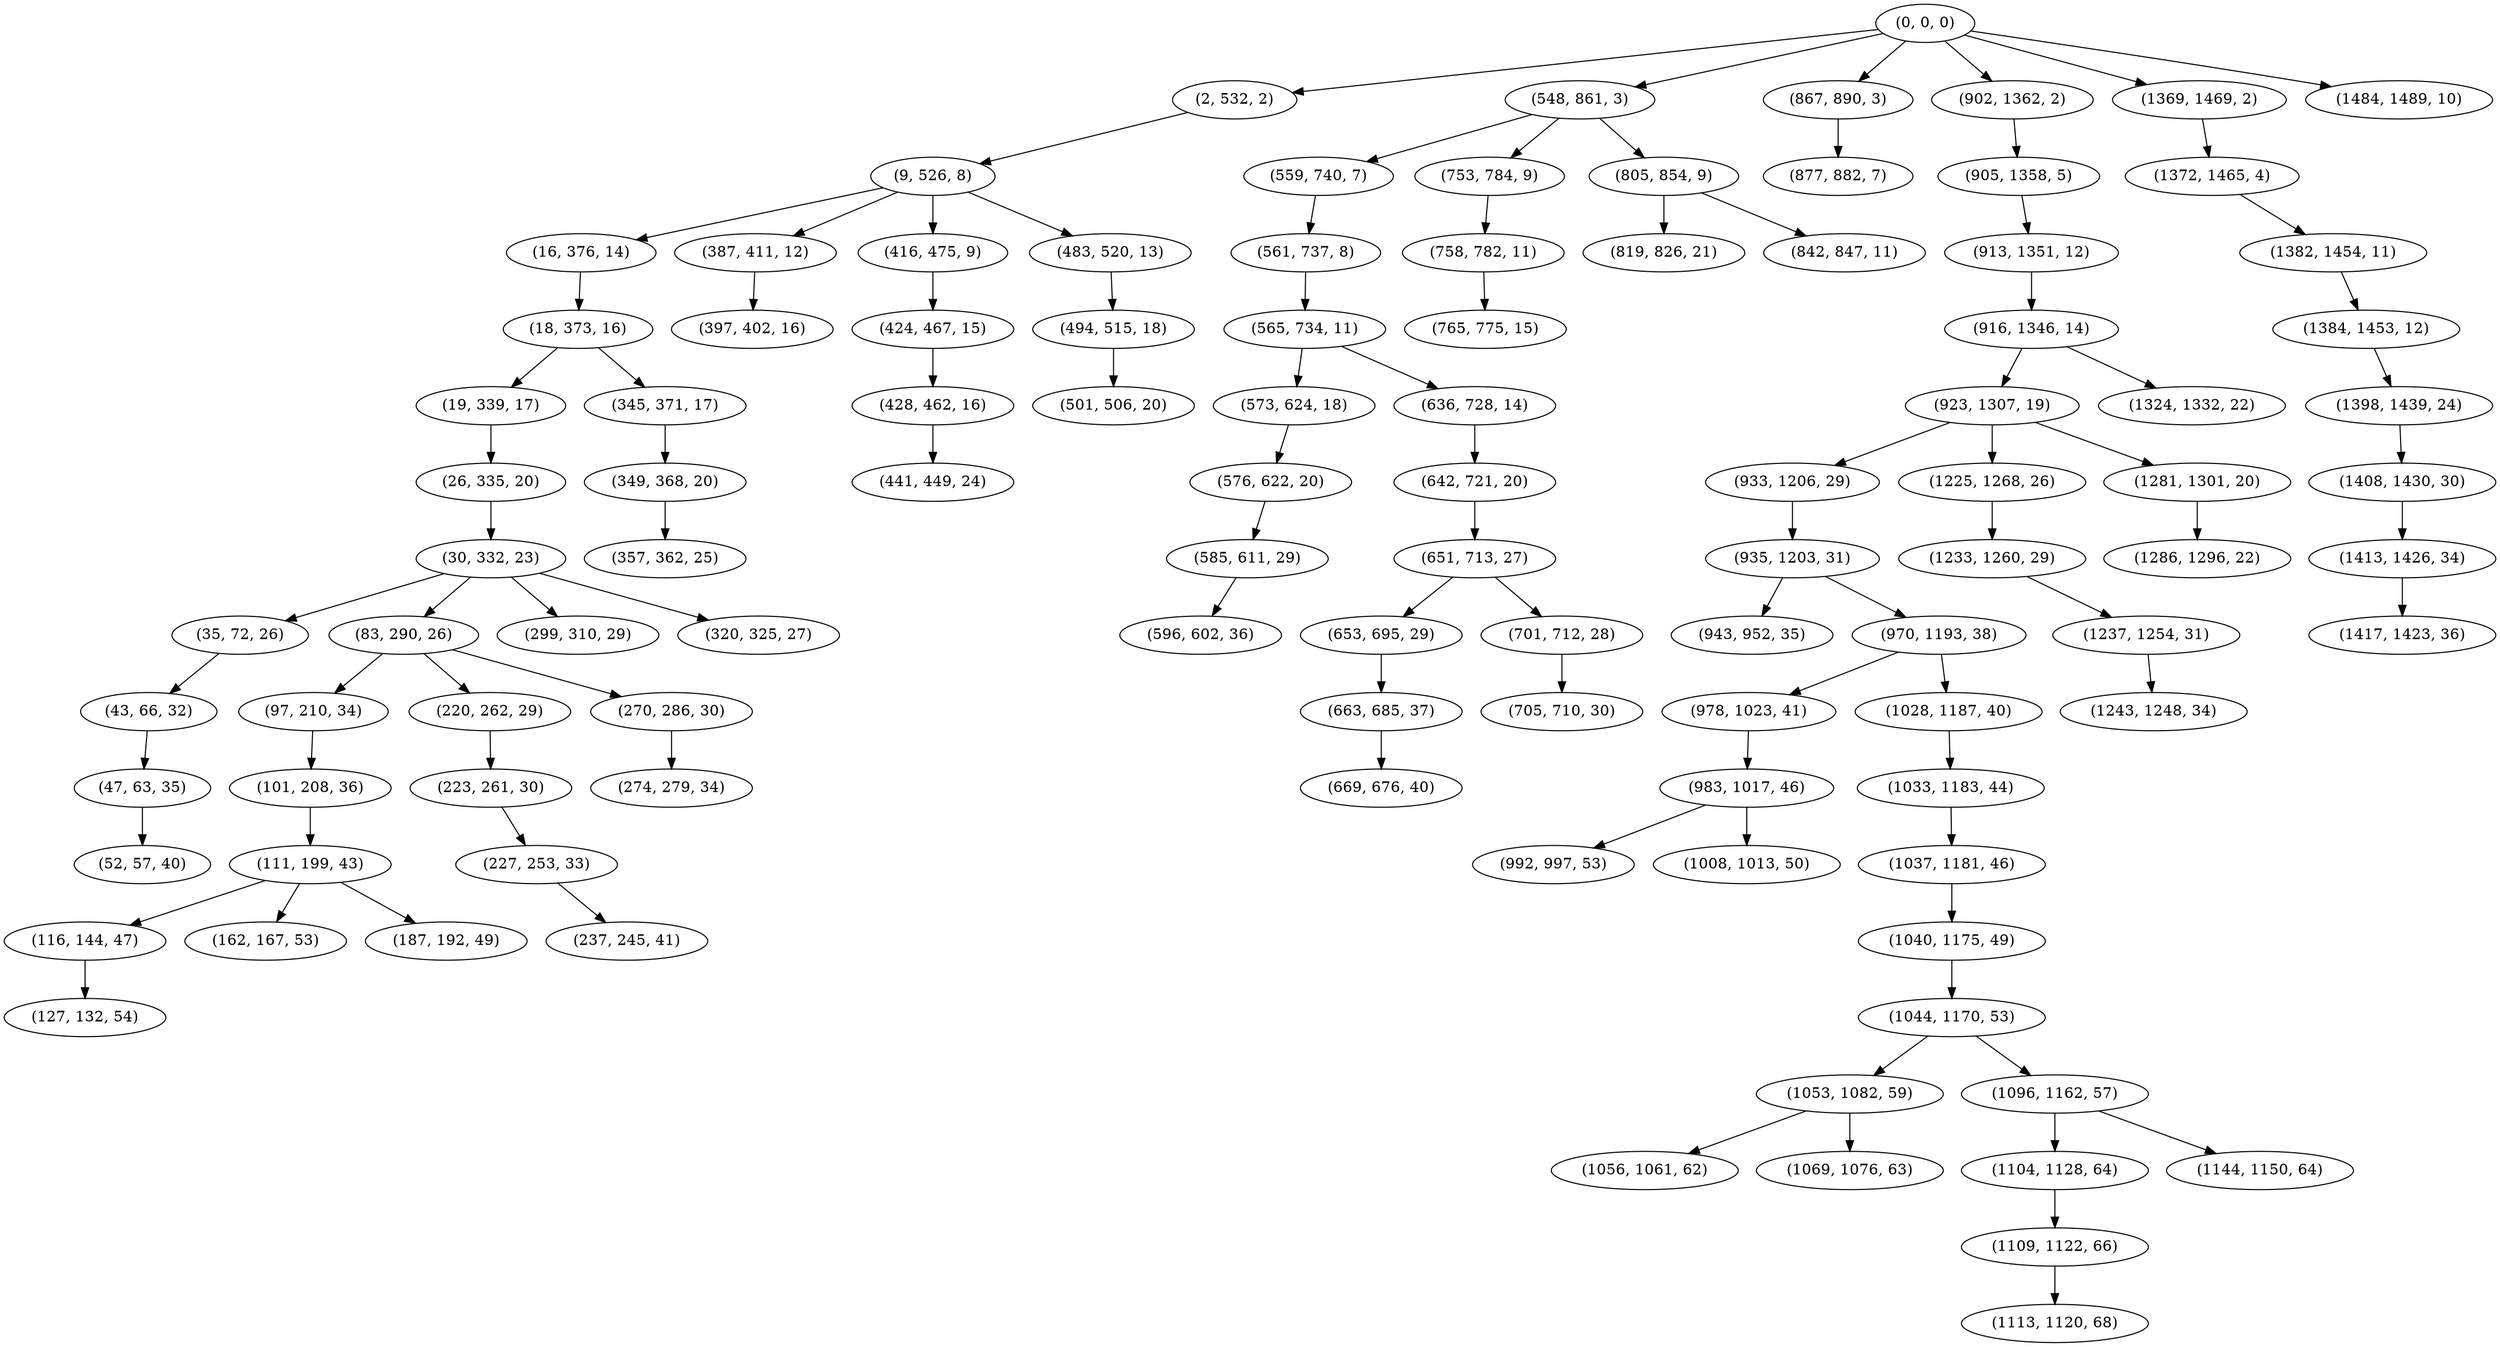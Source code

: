digraph tree {
    "(0, 0, 0)";
    "(2, 532, 2)";
    "(9, 526, 8)";
    "(16, 376, 14)";
    "(18, 373, 16)";
    "(19, 339, 17)";
    "(26, 335, 20)";
    "(30, 332, 23)";
    "(35, 72, 26)";
    "(43, 66, 32)";
    "(47, 63, 35)";
    "(52, 57, 40)";
    "(83, 290, 26)";
    "(97, 210, 34)";
    "(101, 208, 36)";
    "(111, 199, 43)";
    "(116, 144, 47)";
    "(127, 132, 54)";
    "(162, 167, 53)";
    "(187, 192, 49)";
    "(220, 262, 29)";
    "(223, 261, 30)";
    "(227, 253, 33)";
    "(237, 245, 41)";
    "(270, 286, 30)";
    "(274, 279, 34)";
    "(299, 310, 29)";
    "(320, 325, 27)";
    "(345, 371, 17)";
    "(349, 368, 20)";
    "(357, 362, 25)";
    "(387, 411, 12)";
    "(397, 402, 16)";
    "(416, 475, 9)";
    "(424, 467, 15)";
    "(428, 462, 16)";
    "(441, 449, 24)";
    "(483, 520, 13)";
    "(494, 515, 18)";
    "(501, 506, 20)";
    "(548, 861, 3)";
    "(559, 740, 7)";
    "(561, 737, 8)";
    "(565, 734, 11)";
    "(573, 624, 18)";
    "(576, 622, 20)";
    "(585, 611, 29)";
    "(596, 602, 36)";
    "(636, 728, 14)";
    "(642, 721, 20)";
    "(651, 713, 27)";
    "(653, 695, 29)";
    "(663, 685, 37)";
    "(669, 676, 40)";
    "(701, 712, 28)";
    "(705, 710, 30)";
    "(753, 784, 9)";
    "(758, 782, 11)";
    "(765, 775, 15)";
    "(805, 854, 9)";
    "(819, 826, 21)";
    "(842, 847, 11)";
    "(867, 890, 3)";
    "(877, 882, 7)";
    "(902, 1362, 2)";
    "(905, 1358, 5)";
    "(913, 1351, 12)";
    "(916, 1346, 14)";
    "(923, 1307, 19)";
    "(933, 1206, 29)";
    "(935, 1203, 31)";
    "(943, 952, 35)";
    "(970, 1193, 38)";
    "(978, 1023, 41)";
    "(983, 1017, 46)";
    "(992, 997, 53)";
    "(1008, 1013, 50)";
    "(1028, 1187, 40)";
    "(1033, 1183, 44)";
    "(1037, 1181, 46)";
    "(1040, 1175, 49)";
    "(1044, 1170, 53)";
    "(1053, 1082, 59)";
    "(1056, 1061, 62)";
    "(1069, 1076, 63)";
    "(1096, 1162, 57)";
    "(1104, 1128, 64)";
    "(1109, 1122, 66)";
    "(1113, 1120, 68)";
    "(1144, 1150, 64)";
    "(1225, 1268, 26)";
    "(1233, 1260, 29)";
    "(1237, 1254, 31)";
    "(1243, 1248, 34)";
    "(1281, 1301, 20)";
    "(1286, 1296, 22)";
    "(1324, 1332, 22)";
    "(1369, 1469, 2)";
    "(1372, 1465, 4)";
    "(1382, 1454, 11)";
    "(1384, 1453, 12)";
    "(1398, 1439, 24)";
    "(1408, 1430, 30)";
    "(1413, 1426, 34)";
    "(1417, 1423, 36)";
    "(1484, 1489, 10)";
    "(0, 0, 0)" -> "(2, 532, 2)";
    "(0, 0, 0)" -> "(548, 861, 3)";
    "(0, 0, 0)" -> "(867, 890, 3)";
    "(0, 0, 0)" -> "(902, 1362, 2)";
    "(0, 0, 0)" -> "(1369, 1469, 2)";
    "(0, 0, 0)" -> "(1484, 1489, 10)";
    "(2, 532, 2)" -> "(9, 526, 8)";
    "(9, 526, 8)" -> "(16, 376, 14)";
    "(9, 526, 8)" -> "(387, 411, 12)";
    "(9, 526, 8)" -> "(416, 475, 9)";
    "(9, 526, 8)" -> "(483, 520, 13)";
    "(16, 376, 14)" -> "(18, 373, 16)";
    "(18, 373, 16)" -> "(19, 339, 17)";
    "(18, 373, 16)" -> "(345, 371, 17)";
    "(19, 339, 17)" -> "(26, 335, 20)";
    "(26, 335, 20)" -> "(30, 332, 23)";
    "(30, 332, 23)" -> "(35, 72, 26)";
    "(30, 332, 23)" -> "(83, 290, 26)";
    "(30, 332, 23)" -> "(299, 310, 29)";
    "(30, 332, 23)" -> "(320, 325, 27)";
    "(35, 72, 26)" -> "(43, 66, 32)";
    "(43, 66, 32)" -> "(47, 63, 35)";
    "(47, 63, 35)" -> "(52, 57, 40)";
    "(83, 290, 26)" -> "(97, 210, 34)";
    "(83, 290, 26)" -> "(220, 262, 29)";
    "(83, 290, 26)" -> "(270, 286, 30)";
    "(97, 210, 34)" -> "(101, 208, 36)";
    "(101, 208, 36)" -> "(111, 199, 43)";
    "(111, 199, 43)" -> "(116, 144, 47)";
    "(111, 199, 43)" -> "(162, 167, 53)";
    "(111, 199, 43)" -> "(187, 192, 49)";
    "(116, 144, 47)" -> "(127, 132, 54)";
    "(220, 262, 29)" -> "(223, 261, 30)";
    "(223, 261, 30)" -> "(227, 253, 33)";
    "(227, 253, 33)" -> "(237, 245, 41)";
    "(270, 286, 30)" -> "(274, 279, 34)";
    "(345, 371, 17)" -> "(349, 368, 20)";
    "(349, 368, 20)" -> "(357, 362, 25)";
    "(387, 411, 12)" -> "(397, 402, 16)";
    "(416, 475, 9)" -> "(424, 467, 15)";
    "(424, 467, 15)" -> "(428, 462, 16)";
    "(428, 462, 16)" -> "(441, 449, 24)";
    "(483, 520, 13)" -> "(494, 515, 18)";
    "(494, 515, 18)" -> "(501, 506, 20)";
    "(548, 861, 3)" -> "(559, 740, 7)";
    "(548, 861, 3)" -> "(753, 784, 9)";
    "(548, 861, 3)" -> "(805, 854, 9)";
    "(559, 740, 7)" -> "(561, 737, 8)";
    "(561, 737, 8)" -> "(565, 734, 11)";
    "(565, 734, 11)" -> "(573, 624, 18)";
    "(565, 734, 11)" -> "(636, 728, 14)";
    "(573, 624, 18)" -> "(576, 622, 20)";
    "(576, 622, 20)" -> "(585, 611, 29)";
    "(585, 611, 29)" -> "(596, 602, 36)";
    "(636, 728, 14)" -> "(642, 721, 20)";
    "(642, 721, 20)" -> "(651, 713, 27)";
    "(651, 713, 27)" -> "(653, 695, 29)";
    "(651, 713, 27)" -> "(701, 712, 28)";
    "(653, 695, 29)" -> "(663, 685, 37)";
    "(663, 685, 37)" -> "(669, 676, 40)";
    "(701, 712, 28)" -> "(705, 710, 30)";
    "(753, 784, 9)" -> "(758, 782, 11)";
    "(758, 782, 11)" -> "(765, 775, 15)";
    "(805, 854, 9)" -> "(819, 826, 21)";
    "(805, 854, 9)" -> "(842, 847, 11)";
    "(867, 890, 3)" -> "(877, 882, 7)";
    "(902, 1362, 2)" -> "(905, 1358, 5)";
    "(905, 1358, 5)" -> "(913, 1351, 12)";
    "(913, 1351, 12)" -> "(916, 1346, 14)";
    "(916, 1346, 14)" -> "(923, 1307, 19)";
    "(916, 1346, 14)" -> "(1324, 1332, 22)";
    "(923, 1307, 19)" -> "(933, 1206, 29)";
    "(923, 1307, 19)" -> "(1225, 1268, 26)";
    "(923, 1307, 19)" -> "(1281, 1301, 20)";
    "(933, 1206, 29)" -> "(935, 1203, 31)";
    "(935, 1203, 31)" -> "(943, 952, 35)";
    "(935, 1203, 31)" -> "(970, 1193, 38)";
    "(970, 1193, 38)" -> "(978, 1023, 41)";
    "(970, 1193, 38)" -> "(1028, 1187, 40)";
    "(978, 1023, 41)" -> "(983, 1017, 46)";
    "(983, 1017, 46)" -> "(992, 997, 53)";
    "(983, 1017, 46)" -> "(1008, 1013, 50)";
    "(1028, 1187, 40)" -> "(1033, 1183, 44)";
    "(1033, 1183, 44)" -> "(1037, 1181, 46)";
    "(1037, 1181, 46)" -> "(1040, 1175, 49)";
    "(1040, 1175, 49)" -> "(1044, 1170, 53)";
    "(1044, 1170, 53)" -> "(1053, 1082, 59)";
    "(1044, 1170, 53)" -> "(1096, 1162, 57)";
    "(1053, 1082, 59)" -> "(1056, 1061, 62)";
    "(1053, 1082, 59)" -> "(1069, 1076, 63)";
    "(1096, 1162, 57)" -> "(1104, 1128, 64)";
    "(1096, 1162, 57)" -> "(1144, 1150, 64)";
    "(1104, 1128, 64)" -> "(1109, 1122, 66)";
    "(1109, 1122, 66)" -> "(1113, 1120, 68)";
    "(1225, 1268, 26)" -> "(1233, 1260, 29)";
    "(1233, 1260, 29)" -> "(1237, 1254, 31)";
    "(1237, 1254, 31)" -> "(1243, 1248, 34)";
    "(1281, 1301, 20)" -> "(1286, 1296, 22)";
    "(1369, 1469, 2)" -> "(1372, 1465, 4)";
    "(1372, 1465, 4)" -> "(1382, 1454, 11)";
    "(1382, 1454, 11)" -> "(1384, 1453, 12)";
    "(1384, 1453, 12)" -> "(1398, 1439, 24)";
    "(1398, 1439, 24)" -> "(1408, 1430, 30)";
    "(1408, 1430, 30)" -> "(1413, 1426, 34)";
    "(1413, 1426, 34)" -> "(1417, 1423, 36)";
}
